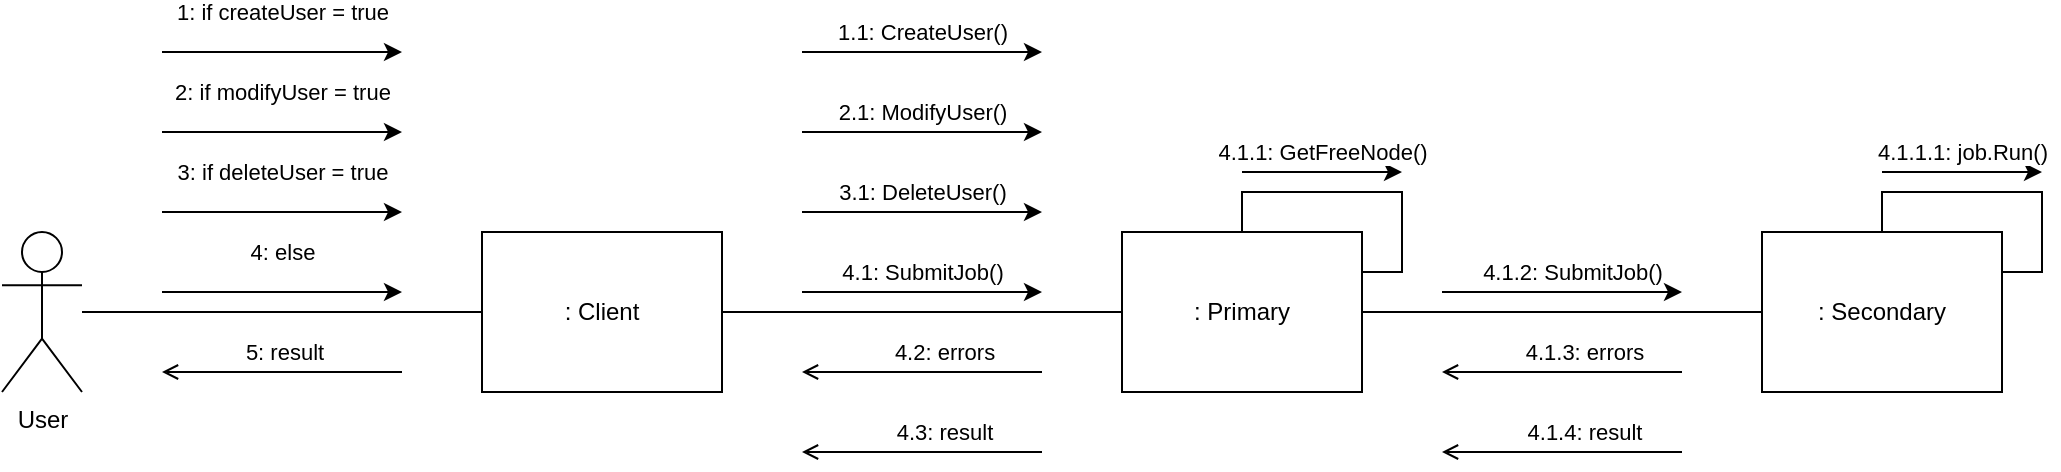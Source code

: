 <mxfile version="13.9.9" type="device"><diagram id="EC7nMeAOPm8sIGicCkFR" name="Page-1"><mxGraphModel dx="832" dy="600" grid="1" gridSize="10" guides="1" tooltips="1" connect="1" arrows="1" fold="1" page="1" pageScale="1" pageWidth="1169" pageHeight="827" math="0" shadow="0"><root><mxCell id="0"/><mxCell id="1" parent="0"/><mxCell id="gboqZ1fWdKLdPJwAX7pf-6" style="edgeStyle=orthogonalEdgeStyle;rounded=0;orthogonalLoop=1;jettySize=auto;html=1;entryX=0;entryY=0.5;entryDx=0;entryDy=0;endArrow=none;endFill=0;" parent="1" source="gboqZ1fWdKLdPJwAX7pf-2" target="gboqZ1fWdKLdPJwAX7pf-3" edge="1"><mxGeometry relative="1" as="geometry"/></mxCell><mxCell id="gboqZ1fWdKLdPJwAX7pf-2" value=": Client" style="rounded=0;whiteSpace=wrap;html=1;" parent="1" vertex="1"><mxGeometry x="320" y="160" width="120" height="80" as="geometry"/></mxCell><mxCell id="gboqZ1fWdKLdPJwAX7pf-7" style="edgeStyle=orthogonalEdgeStyle;rounded=0;orthogonalLoop=1;jettySize=auto;html=1;endArrow=none;endFill=0;" parent="1" source="gboqZ1fWdKLdPJwAX7pf-3" target="gboqZ1fWdKLdPJwAX7pf-4" edge="1"><mxGeometry relative="1" as="geometry"/></mxCell><mxCell id="gboqZ1fWdKLdPJwAX7pf-3" value=": Primary" style="rounded=0;whiteSpace=wrap;html=1;" parent="1" vertex="1"><mxGeometry x="640" y="160" width="120" height="80" as="geometry"/></mxCell><mxCell id="gboqZ1fWdKLdPJwAX7pf-4" value=": Secondary" style="rounded=0;whiteSpace=wrap;html=1;" parent="1" vertex="1"><mxGeometry x="960" y="160" width="120" height="80" as="geometry"/></mxCell><mxCell id="gboqZ1fWdKLdPJwAX7pf-8" value="" style="endArrow=classic;html=1;" parent="1" edge="1"><mxGeometry width="50" height="50" relative="1" as="geometry"><mxPoint x="480" y="150" as="sourcePoint"/><mxPoint x="600" y="150" as="targetPoint"/></mxGeometry></mxCell><mxCell id="gboqZ1fWdKLdPJwAX7pf-9" value="3.1: DeleteUser()" style="edgeLabel;html=1;align=center;verticalAlign=middle;resizable=0;points=[];" parent="gboqZ1fWdKLdPJwAX7pf-8" vertex="1" connectable="0"><mxGeometry x="0.217" y="4" relative="1" as="geometry"><mxPoint x="-13.2" y="-6" as="offset"/></mxGeometry></mxCell><mxCell id="gboqZ1fWdKLdPJwAX7pf-11" style="edgeStyle=orthogonalEdgeStyle;rounded=0;orthogonalLoop=1;jettySize=auto;html=1;entryX=0;entryY=0.5;entryDx=0;entryDy=0;endArrow=none;endFill=0;" parent="1" source="gboqZ1fWdKLdPJwAX7pf-10" target="gboqZ1fWdKLdPJwAX7pf-2" edge="1"><mxGeometry relative="1" as="geometry"/></mxCell><mxCell id="gboqZ1fWdKLdPJwAX7pf-10" value="User" style="shape=umlActor;verticalLabelPosition=bottom;verticalAlign=top;html=1;outlineConnect=0;" parent="1" vertex="1"><mxGeometry x="80" y="160" width="40" height="80" as="geometry"/></mxCell><mxCell id="gboqZ1fWdKLdPJwAX7pf-13" value="" style="endArrow=classic;html=1;" parent="1" edge="1"><mxGeometry width="50" height="50" relative="1" as="geometry"><mxPoint x="160" y="190" as="sourcePoint"/><mxPoint x="280" y="190" as="targetPoint"/></mxGeometry></mxCell><mxCell id="gboqZ1fWdKLdPJwAX7pf-14" value="4: else" style="edgeLabel;html=1;align=center;verticalAlign=middle;resizable=0;points=[];" parent="gboqZ1fWdKLdPJwAX7pf-13" vertex="1" connectable="0"><mxGeometry x="0.347" y="-1" relative="1" as="geometry"><mxPoint x="-20.8" y="-21" as="offset"/></mxGeometry></mxCell><mxCell id="gboqZ1fWdKLdPJwAX7pf-15" value="" style="endArrow=classic;html=1;" parent="1" edge="1"><mxGeometry width="50" height="50" relative="1" as="geometry"><mxPoint x="160" y="70" as="sourcePoint"/><mxPoint x="280" y="70" as="targetPoint"/></mxGeometry></mxCell><mxCell id="gboqZ1fWdKLdPJwAX7pf-16" value="1: if createUser = true" style="edgeLabel;html=1;align=center;verticalAlign=middle;resizable=0;points=[];" parent="gboqZ1fWdKLdPJwAX7pf-15" vertex="1" connectable="0"><mxGeometry x="0.347" y="-1" relative="1" as="geometry"><mxPoint x="-20.8" y="-21" as="offset"/></mxGeometry></mxCell><mxCell id="gboqZ1fWdKLdPJwAX7pf-17" value="" style="endArrow=classic;html=1;" parent="1" edge="1"><mxGeometry width="50" height="50" relative="1" as="geometry"><mxPoint x="160" y="110" as="sourcePoint"/><mxPoint x="280" y="110" as="targetPoint"/></mxGeometry></mxCell><mxCell id="gboqZ1fWdKLdPJwAX7pf-18" value="2: if modifyUser = true" style="edgeLabel;html=1;align=center;verticalAlign=middle;resizable=0;points=[];" parent="gboqZ1fWdKLdPJwAX7pf-17" vertex="1" connectable="0"><mxGeometry x="0.347" y="-1" relative="1" as="geometry"><mxPoint x="-20.8" y="-21" as="offset"/></mxGeometry></mxCell><mxCell id="gboqZ1fWdKLdPJwAX7pf-19" value="" style="endArrow=classic;html=1;" parent="1" edge="1"><mxGeometry width="50" height="50" relative="1" as="geometry"><mxPoint x="160" y="150" as="sourcePoint"/><mxPoint x="280" y="150" as="targetPoint"/></mxGeometry></mxCell><mxCell id="gboqZ1fWdKLdPJwAX7pf-20" value="3: if deleteUser = true" style="edgeLabel;html=1;align=center;verticalAlign=middle;resizable=0;points=[];" parent="gboqZ1fWdKLdPJwAX7pf-19" vertex="1" connectable="0"><mxGeometry x="0.347" y="-1" relative="1" as="geometry"><mxPoint x="-20.8" y="-21" as="offset"/></mxGeometry></mxCell><mxCell id="gboqZ1fWdKLdPJwAX7pf-21" value="" style="endArrow=classic;html=1;" parent="1" edge="1"><mxGeometry width="50" height="50" relative="1" as="geometry"><mxPoint x="480" y="190" as="sourcePoint"/><mxPoint x="600" y="190" as="targetPoint"/></mxGeometry></mxCell><mxCell id="gboqZ1fWdKLdPJwAX7pf-22" value="4.1: SubmitJob()" style="edgeLabel;html=1;align=center;verticalAlign=middle;resizable=0;points=[];" parent="gboqZ1fWdKLdPJwAX7pf-21" vertex="1" connectable="0"><mxGeometry x="0.217" y="4" relative="1" as="geometry"><mxPoint x="-13.2" y="-6" as="offset"/></mxGeometry></mxCell><mxCell id="gboqZ1fWdKLdPJwAX7pf-23" value="" style="endArrow=classic;html=1;" parent="1" edge="1"><mxGeometry width="50" height="50" relative="1" as="geometry"><mxPoint x="480" y="110" as="sourcePoint"/><mxPoint x="600" y="110" as="targetPoint"/></mxGeometry></mxCell><mxCell id="gboqZ1fWdKLdPJwAX7pf-24" value="2.1: ModifyUser()" style="edgeLabel;html=1;align=center;verticalAlign=middle;resizable=0;points=[];" parent="gboqZ1fWdKLdPJwAX7pf-23" vertex="1" connectable="0"><mxGeometry x="0.217" y="4" relative="1" as="geometry"><mxPoint x="-13.2" y="-6" as="offset"/></mxGeometry></mxCell><mxCell id="gboqZ1fWdKLdPJwAX7pf-25" value="" style="endArrow=classic;html=1;" parent="1" edge="1"><mxGeometry width="50" height="50" relative="1" as="geometry"><mxPoint x="480" y="70" as="sourcePoint"/><mxPoint x="600" y="70" as="targetPoint"/></mxGeometry></mxCell><mxCell id="gboqZ1fWdKLdPJwAX7pf-26" value="1.1: CreateUser()" style="edgeLabel;html=1;align=center;verticalAlign=middle;resizable=0;points=[];" parent="gboqZ1fWdKLdPJwAX7pf-25" vertex="1" connectable="0"><mxGeometry x="0.217" y="4" relative="1" as="geometry"><mxPoint x="-13.2" y="-6" as="offset"/></mxGeometry></mxCell><mxCell id="gboqZ1fWdKLdPJwAX7pf-27" style="edgeStyle=orthogonalEdgeStyle;rounded=0;orthogonalLoop=1;jettySize=auto;html=1;entryX=1;entryY=0.25;entryDx=0;entryDy=0;endArrow=none;endFill=0;" parent="1" source="gboqZ1fWdKLdPJwAX7pf-3" target="gboqZ1fWdKLdPJwAX7pf-3" edge="1"><mxGeometry relative="1" as="geometry"/></mxCell><mxCell id="gboqZ1fWdKLdPJwAX7pf-28" value="" style="endArrow=classic;html=1;" parent="1" edge="1"><mxGeometry width="50" height="50" relative="1" as="geometry"><mxPoint x="700" y="130" as="sourcePoint"/><mxPoint x="780" y="130" as="targetPoint"/></mxGeometry></mxCell><mxCell id="gboqZ1fWdKLdPJwAX7pf-29" value="4.1.1: GetFreeNode()" style="edgeLabel;html=1;align=center;verticalAlign=middle;resizable=0;points=[];" parent="gboqZ1fWdKLdPJwAX7pf-28" vertex="1" connectable="0"><mxGeometry x="0.217" y="4" relative="1" as="geometry"><mxPoint x="-8.67" y="-6" as="offset"/></mxGeometry></mxCell><mxCell id="gboqZ1fWdKLdPJwAX7pf-30" value="" style="endArrow=classic;html=1;" parent="1" edge="1"><mxGeometry width="50" height="50" relative="1" as="geometry"><mxPoint x="800" y="190" as="sourcePoint"/><mxPoint x="920" y="190" as="targetPoint"/></mxGeometry></mxCell><mxCell id="gboqZ1fWdKLdPJwAX7pf-31" value="4.1.2: SubmitJob()" style="edgeLabel;html=1;align=center;verticalAlign=middle;resizable=0;points=[];" parent="gboqZ1fWdKLdPJwAX7pf-30" vertex="1" connectable="0"><mxGeometry x="0.217" y="4" relative="1" as="geometry"><mxPoint x="-8.67" y="-6" as="offset"/></mxGeometry></mxCell><mxCell id="gboqZ1fWdKLdPJwAX7pf-32" style="edgeStyle=orthogonalEdgeStyle;rounded=0;orthogonalLoop=1;jettySize=auto;html=1;entryX=1;entryY=0.25;entryDx=0;entryDy=0;endArrow=none;endFill=0;" parent="1" source="gboqZ1fWdKLdPJwAX7pf-4" target="gboqZ1fWdKLdPJwAX7pf-4" edge="1"><mxGeometry relative="1" as="geometry"/></mxCell><mxCell id="gboqZ1fWdKLdPJwAX7pf-33" value="" style="endArrow=classic;html=1;" parent="1" edge="1"><mxGeometry width="50" height="50" relative="1" as="geometry"><mxPoint x="1020" y="130" as="sourcePoint"/><mxPoint x="1100" y="130" as="targetPoint"/></mxGeometry></mxCell><mxCell id="gboqZ1fWdKLdPJwAX7pf-34" value="4.1.1.1: job.Run()" style="edgeLabel;html=1;align=center;verticalAlign=middle;resizable=0;points=[];" parent="gboqZ1fWdKLdPJwAX7pf-33" vertex="1" connectable="0"><mxGeometry x="0.217" y="4" relative="1" as="geometry"><mxPoint x="-8.67" y="-6" as="offset"/></mxGeometry></mxCell><mxCell id="gboqZ1fWdKLdPJwAX7pf-35" value="" style="endArrow=open;html=1;endFill=0;" parent="1" edge="1"><mxGeometry width="50" height="50" relative="1" as="geometry"><mxPoint x="920" y="230" as="sourcePoint"/><mxPoint x="800" y="230" as="targetPoint"/></mxGeometry></mxCell><mxCell id="gboqZ1fWdKLdPJwAX7pf-36" value="4.1.3: errors" style="edgeLabel;html=1;align=center;verticalAlign=middle;resizable=0;points=[];" parent="gboqZ1fWdKLdPJwAX7pf-35" vertex="1" connectable="0"><mxGeometry x="-0.546" y="-1" relative="1" as="geometry"><mxPoint x="-22.67" y="-9" as="offset"/></mxGeometry></mxCell><mxCell id="gboqZ1fWdKLdPJwAX7pf-37" value="" style="endArrow=open;html=1;endFill=0;" parent="1" edge="1"><mxGeometry width="50" height="50" relative="1" as="geometry"><mxPoint x="920" y="270" as="sourcePoint"/><mxPoint x="800" y="270" as="targetPoint"/></mxGeometry></mxCell><mxCell id="gboqZ1fWdKLdPJwAX7pf-38" value="4.1.4: result" style="edgeLabel;html=1;align=center;verticalAlign=middle;resizable=0;points=[];" parent="gboqZ1fWdKLdPJwAX7pf-37" vertex="1" connectable="0"><mxGeometry x="-0.546" y="-1" relative="1" as="geometry"><mxPoint x="-22.67" y="-9" as="offset"/></mxGeometry></mxCell><mxCell id="gboqZ1fWdKLdPJwAX7pf-39" value="" style="endArrow=open;html=1;endFill=0;" parent="1" edge="1"><mxGeometry width="50" height="50" relative="1" as="geometry"><mxPoint x="600" y="230" as="sourcePoint"/><mxPoint x="480" y="230" as="targetPoint"/></mxGeometry></mxCell><mxCell id="gboqZ1fWdKLdPJwAX7pf-40" value="4.2: errors" style="edgeLabel;html=1;align=center;verticalAlign=middle;resizable=0;points=[];" parent="gboqZ1fWdKLdPJwAX7pf-39" vertex="1" connectable="0"><mxGeometry x="-0.546" y="-1" relative="1" as="geometry"><mxPoint x="-22.67" y="-9" as="offset"/></mxGeometry></mxCell><mxCell id="gboqZ1fWdKLdPJwAX7pf-41" value="" style="endArrow=open;html=1;endFill=0;" parent="1" edge="1"><mxGeometry width="50" height="50" relative="1" as="geometry"><mxPoint x="600" y="270" as="sourcePoint"/><mxPoint x="480" y="270" as="targetPoint"/></mxGeometry></mxCell><mxCell id="gboqZ1fWdKLdPJwAX7pf-42" value="4.3: result" style="edgeLabel;html=1;align=center;verticalAlign=middle;resizable=0;points=[];" parent="gboqZ1fWdKLdPJwAX7pf-41" vertex="1" connectable="0"><mxGeometry x="-0.546" y="-1" relative="1" as="geometry"><mxPoint x="-22.67" y="-9" as="offset"/></mxGeometry></mxCell><mxCell id="gboqZ1fWdKLdPJwAX7pf-43" value="" style="endArrow=open;html=1;endFill=0;" parent="1" edge="1"><mxGeometry width="50" height="50" relative="1" as="geometry"><mxPoint x="280" y="230" as="sourcePoint"/><mxPoint x="160" y="230" as="targetPoint"/></mxGeometry></mxCell><mxCell id="gboqZ1fWdKLdPJwAX7pf-44" value="5: result" style="edgeLabel;html=1;align=center;verticalAlign=middle;resizable=0;points=[];" parent="gboqZ1fWdKLdPJwAX7pf-43" vertex="1" connectable="0"><mxGeometry x="-0.546" y="-1" relative="1" as="geometry"><mxPoint x="-32.57" y="-9" as="offset"/></mxGeometry></mxCell></root></mxGraphModel></diagram></mxfile>